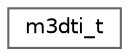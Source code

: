 digraph "Graphical Class Hierarchy"
{
 // LATEX_PDF_SIZE
  bgcolor="transparent";
  edge [fontname=Helvetica,fontsize=10,labelfontname=Helvetica,labelfontsize=10];
  node [fontname=Helvetica,fontsize=10,shape=box,height=0.2,width=0.4];
  rankdir="LR";
  Node0 [id="Node000000",label="m3dti_t",height=0.2,width=0.4,color="grey40", fillcolor="white", style="filled",URL="$structm3dti__t.html",tooltip=" "];
}
